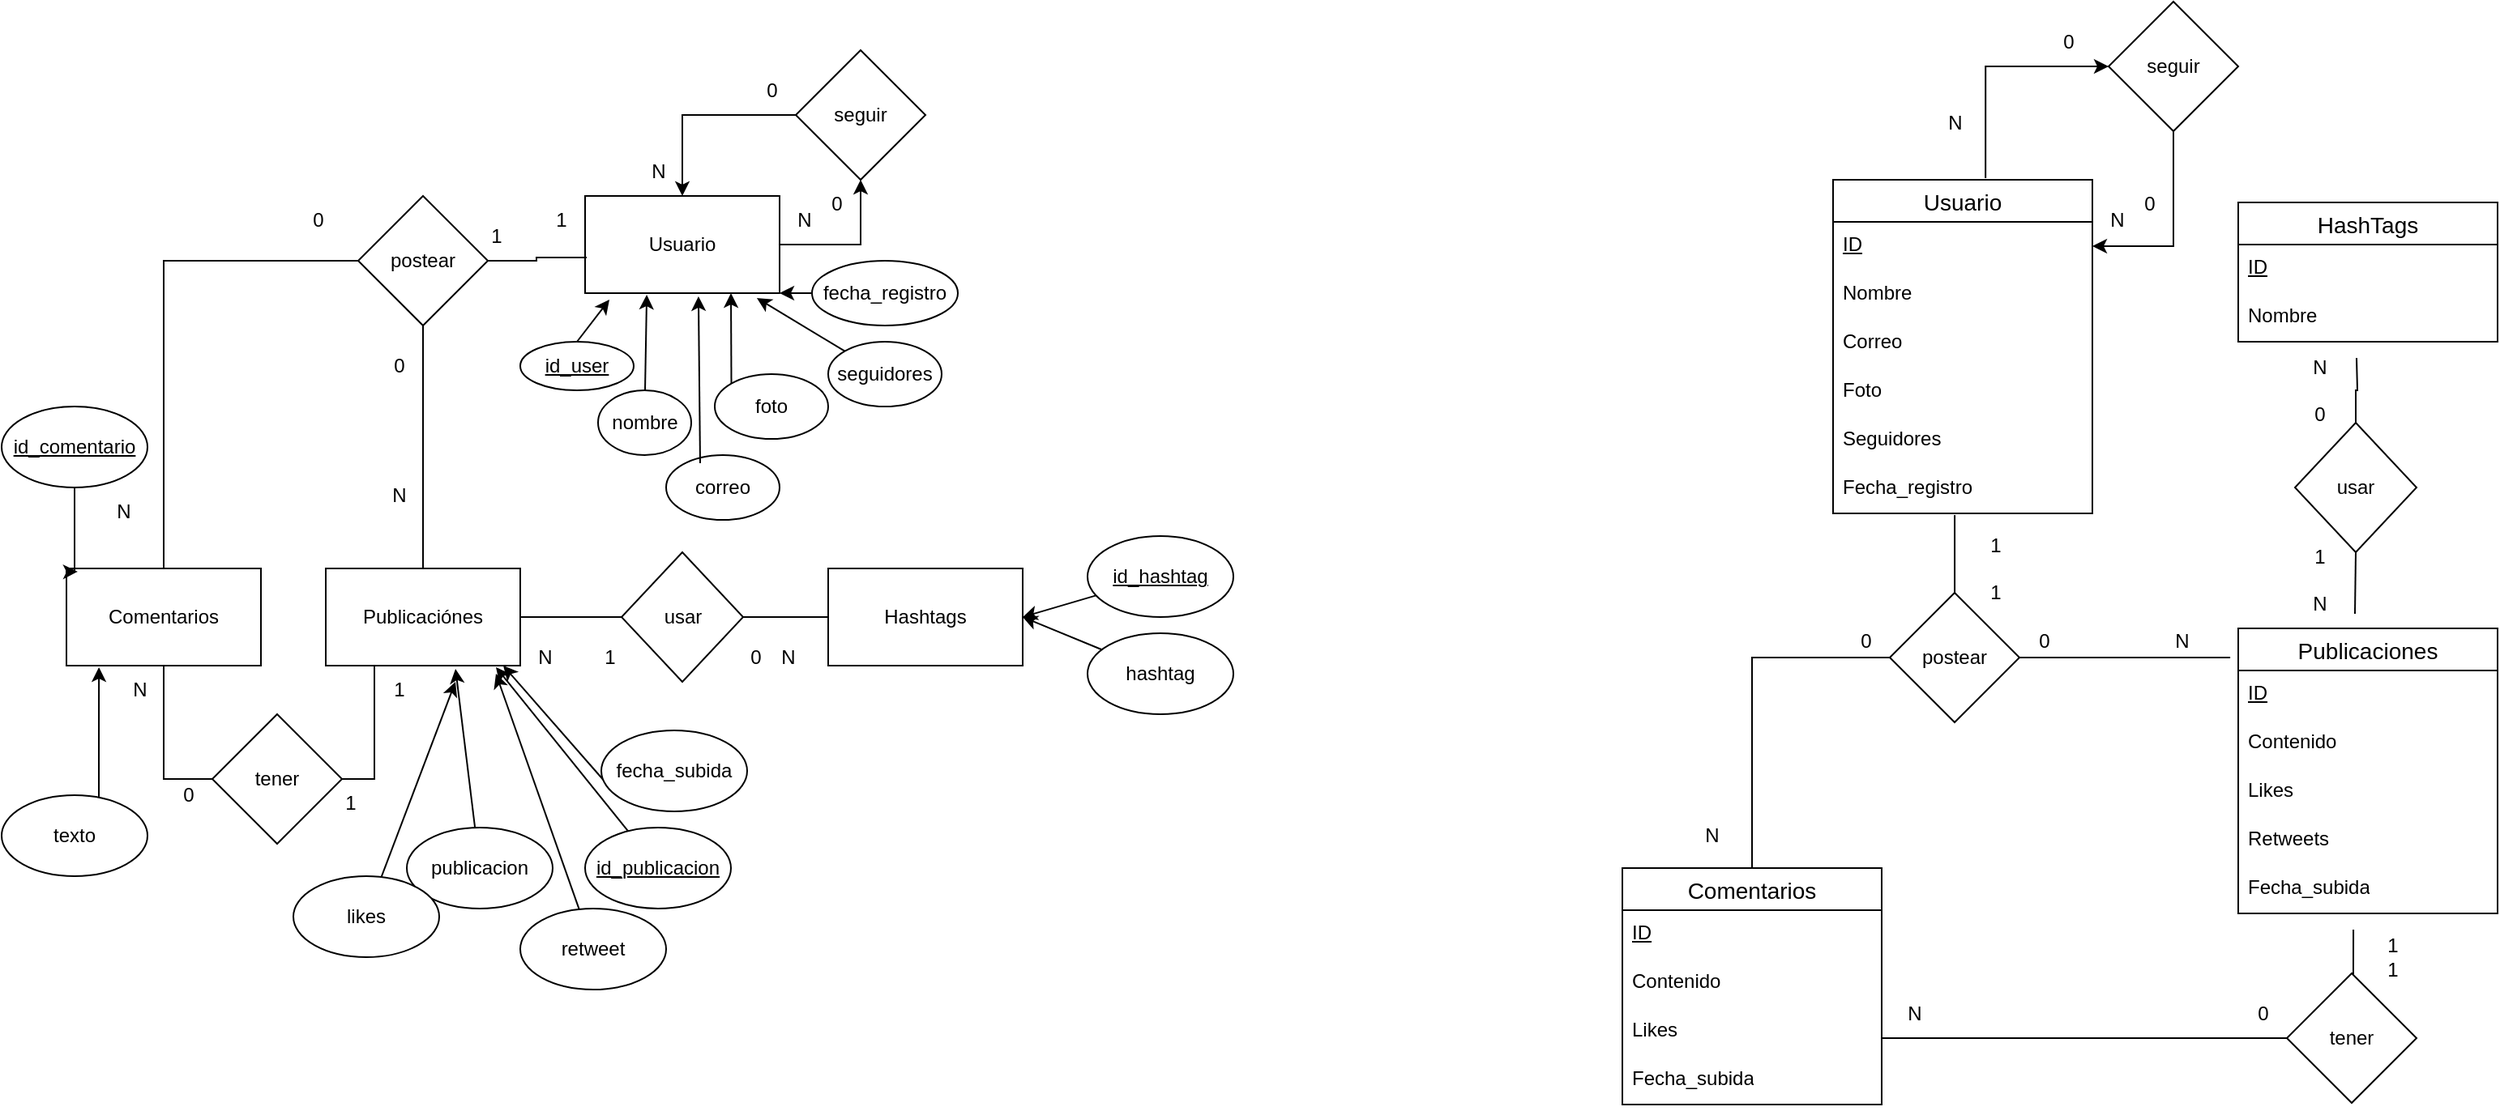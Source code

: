 <mxfile version="22.0.4" type="github">
  <diagram id="R2lEEEUBdFMjLlhIrx00" name="Page-1">
    <mxGraphModel dx="1247" dy="713" grid="1" gridSize="10" guides="1" tooltips="1" connect="1" arrows="1" fold="1" page="1" pageScale="1" pageWidth="1100" pageHeight="850" math="0" shadow="0" extFonts="Permanent Marker^https://fonts.googleapis.com/css?family=Permanent+Marker">
      <root>
        <mxCell id="0" />
        <mxCell id="1" parent="0" />
        <mxCell id="40Urg2ya4GdoKpef6m7U-6" style="edgeStyle=orthogonalEdgeStyle;rounded=0;orthogonalLoop=1;jettySize=auto;html=1;entryX=0.5;entryY=1;entryDx=0;entryDy=0;" parent="1" source="40Urg2ya4GdoKpef6m7U-1" target="40Urg2ya4GdoKpef6m7U-5" edge="1">
          <mxGeometry relative="1" as="geometry" />
        </mxCell>
        <mxCell id="40Urg2ya4GdoKpef6m7U-1" value="&lt;div&gt;Usuario&lt;/div&gt;" style="rounded=0;whiteSpace=wrap;html=1;" parent="1" vertex="1">
          <mxGeometry x="500" y="180" width="120" height="60" as="geometry" />
        </mxCell>
        <mxCell id="40Urg2ya4GdoKpef6m7U-2" value="Publicaciónes" style="rounded=0;whiteSpace=wrap;html=1;" parent="1" vertex="1">
          <mxGeometry x="340" y="410" width="120" height="60" as="geometry" />
        </mxCell>
        <mxCell id="40Urg2ya4GdoKpef6m7U-3" value="&lt;div&gt;Hashtags&lt;/div&gt;" style="rounded=0;whiteSpace=wrap;html=1;" parent="1" vertex="1">
          <mxGeometry x="650" y="410" width="120" height="60" as="geometry" />
        </mxCell>
        <mxCell id="40Urg2ya4GdoKpef6m7U-7" style="edgeStyle=orthogonalEdgeStyle;rounded=0;orthogonalLoop=1;jettySize=auto;html=1;entryX=0.5;entryY=0;entryDx=0;entryDy=0;" parent="1" source="40Urg2ya4GdoKpef6m7U-5" target="40Urg2ya4GdoKpef6m7U-1" edge="1">
          <mxGeometry relative="1" as="geometry" />
        </mxCell>
        <mxCell id="40Urg2ya4GdoKpef6m7U-5" value="seguir" style="rhombus;whiteSpace=wrap;html=1;" parent="1" vertex="1">
          <mxGeometry x="630" y="90" width="80" height="80" as="geometry" />
        </mxCell>
        <mxCell id="40Urg2ya4GdoKpef6m7U-10" style="edgeStyle=orthogonalEdgeStyle;rounded=0;orthogonalLoop=1;jettySize=auto;html=1;endArrow=none;endFill=0;" parent="1" source="40Urg2ya4GdoKpef6m7U-8" target="40Urg2ya4GdoKpef6m7U-2" edge="1">
          <mxGeometry relative="1" as="geometry" />
        </mxCell>
        <mxCell id="40Urg2ya4GdoKpef6m7U-44" style="edgeStyle=orthogonalEdgeStyle;rounded=0;orthogonalLoop=1;jettySize=auto;html=1;endArrow=none;endFill=0;" parent="1" source="40Urg2ya4GdoKpef6m7U-8" target="40Urg2ya4GdoKpef6m7U-39" edge="1">
          <mxGeometry relative="1" as="geometry" />
        </mxCell>
        <mxCell id="40Urg2ya4GdoKpef6m7U-8" value="postear" style="rhombus;whiteSpace=wrap;html=1;" parent="1" vertex="1">
          <mxGeometry x="360" y="180" width="80" height="80" as="geometry" />
        </mxCell>
        <mxCell id="40Urg2ya4GdoKpef6m7U-9" style="edgeStyle=orthogonalEdgeStyle;rounded=0;orthogonalLoop=1;jettySize=auto;html=1;entryX=0.008;entryY=0.633;entryDx=0;entryDy=0;entryPerimeter=0;endArrow=none;endFill=0;" parent="1" source="40Urg2ya4GdoKpef6m7U-8" target="40Urg2ya4GdoKpef6m7U-1" edge="1">
          <mxGeometry relative="1" as="geometry" />
        </mxCell>
        <mxCell id="40Urg2ya4GdoKpef6m7U-13" style="edgeStyle=orthogonalEdgeStyle;rounded=0;orthogonalLoop=1;jettySize=auto;html=1;entryX=1;entryY=0.5;entryDx=0;entryDy=0;endArrow=none;endFill=0;" parent="1" source="40Urg2ya4GdoKpef6m7U-12" target="40Urg2ya4GdoKpef6m7U-2" edge="1">
          <mxGeometry relative="1" as="geometry" />
        </mxCell>
        <mxCell id="40Urg2ya4GdoKpef6m7U-14" style="edgeStyle=orthogonalEdgeStyle;rounded=0;orthogonalLoop=1;jettySize=auto;html=1;entryX=0;entryY=0.5;entryDx=0;entryDy=0;endArrow=none;endFill=0;" parent="1" source="40Urg2ya4GdoKpef6m7U-12" target="40Urg2ya4GdoKpef6m7U-3" edge="1">
          <mxGeometry relative="1" as="geometry" />
        </mxCell>
        <mxCell id="40Urg2ya4GdoKpef6m7U-12" value="usar" style="rhombus;whiteSpace=wrap;html=1;" parent="1" vertex="1">
          <mxGeometry x="522.5" y="400" width="75" height="80" as="geometry" />
        </mxCell>
        <mxCell id="40Urg2ya4GdoKpef6m7U-15" value="&lt;div&gt;id_user&lt;/div&gt;" style="ellipse;whiteSpace=wrap;html=1;fontStyle=4" parent="1" vertex="1">
          <mxGeometry x="460" y="270" width="70" height="30" as="geometry" />
        </mxCell>
        <mxCell id="40Urg2ya4GdoKpef6m7U-16" value="correo" style="ellipse;whiteSpace=wrap;html=1;" parent="1" vertex="1">
          <mxGeometry x="550" y="340" width="70" height="40" as="geometry" />
        </mxCell>
        <mxCell id="40Urg2ya4GdoKpef6m7U-17" value="nombre" style="ellipse;whiteSpace=wrap;html=1;" parent="1" vertex="1">
          <mxGeometry x="508" y="300" width="57.5" height="40" as="geometry" />
        </mxCell>
        <mxCell id="40Urg2ya4GdoKpef6m7U-19" value="seguidores" style="ellipse;whiteSpace=wrap;html=1;" parent="1" vertex="1">
          <mxGeometry x="650" y="270" width="70" height="40" as="geometry" />
        </mxCell>
        <mxCell id="40Urg2ya4GdoKpef6m7U-21" value="foto" style="ellipse;whiteSpace=wrap;html=1;" parent="1" vertex="1">
          <mxGeometry x="580" y="290" width="70" height="40" as="geometry" />
        </mxCell>
        <mxCell id="40Urg2ya4GdoKpef6m7U-22" value="fecha_registro" style="ellipse;whiteSpace=wrap;html=1;" parent="1" vertex="1">
          <mxGeometry x="640" y="220" width="90" height="40" as="geometry" />
        </mxCell>
        <mxCell id="40Urg2ya4GdoKpef6m7U-24" style="edgeStyle=none;rounded=0;orthogonalLoop=1;jettySize=auto;html=1;entryX=0.125;entryY=1.067;entryDx=0;entryDy=0;exitX=0.5;exitY=0;exitDx=0;exitDy=0;entryPerimeter=0;" parent="1" source="40Urg2ya4GdoKpef6m7U-15" target="40Urg2ya4GdoKpef6m7U-1" edge="1">
          <mxGeometry relative="1" as="geometry">
            <mxPoint x="550" y="270" as="sourcePoint" />
            <mxPoint x="645" y="250" as="targetPoint" />
          </mxGeometry>
        </mxCell>
        <mxCell id="40Urg2ya4GdoKpef6m7U-25" style="edgeStyle=none;rounded=0;orthogonalLoop=1;jettySize=auto;html=1;entryX=0.317;entryY=1.017;entryDx=0;entryDy=0;entryPerimeter=0;" parent="1" source="40Urg2ya4GdoKpef6m7U-17" target="40Urg2ya4GdoKpef6m7U-1" edge="1">
          <mxGeometry relative="1" as="geometry">
            <mxPoint x="525" y="280" as="sourcePoint" />
            <mxPoint x="525" y="254" as="targetPoint" />
          </mxGeometry>
        </mxCell>
        <mxCell id="40Urg2ya4GdoKpef6m7U-26" style="edgeStyle=none;rounded=0;orthogonalLoop=1;jettySize=auto;html=1;entryX=0.583;entryY=1.033;entryDx=0;entryDy=0;exitX=0.3;exitY=0.125;exitDx=0;exitDy=0;entryPerimeter=0;exitPerimeter=0;" parent="1" source="40Urg2ya4GdoKpef6m7U-16" target="40Urg2ya4GdoKpef6m7U-1" edge="1">
          <mxGeometry relative="1" as="geometry">
            <mxPoint x="535" y="290" as="sourcePoint" />
            <mxPoint x="535" y="264" as="targetPoint" />
          </mxGeometry>
        </mxCell>
        <mxCell id="40Urg2ya4GdoKpef6m7U-27" style="edgeStyle=none;rounded=0;orthogonalLoop=1;jettySize=auto;html=1;entryX=0.75;entryY=1;entryDx=0;entryDy=0;exitX=0;exitY=0;exitDx=0;exitDy=0;" parent="1" source="40Urg2ya4GdoKpef6m7U-21" target="40Urg2ya4GdoKpef6m7U-1" edge="1">
          <mxGeometry relative="1" as="geometry">
            <mxPoint x="545" y="300" as="sourcePoint" />
            <mxPoint x="545" y="274" as="targetPoint" />
          </mxGeometry>
        </mxCell>
        <mxCell id="40Urg2ya4GdoKpef6m7U-28" style="edgeStyle=none;rounded=0;orthogonalLoop=1;jettySize=auto;html=1;entryX=0.883;entryY=1.05;entryDx=0;entryDy=0;exitX=0;exitY=0;exitDx=0;exitDy=0;entryPerimeter=0;" parent="1" source="40Urg2ya4GdoKpef6m7U-19" target="40Urg2ya4GdoKpef6m7U-1" edge="1">
          <mxGeometry relative="1" as="geometry">
            <mxPoint x="555" y="310" as="sourcePoint" />
            <mxPoint x="555" y="284" as="targetPoint" />
          </mxGeometry>
        </mxCell>
        <mxCell id="40Urg2ya4GdoKpef6m7U-29" style="edgeStyle=none;rounded=0;orthogonalLoop=1;jettySize=auto;html=1;entryX=1;entryY=1;entryDx=0;entryDy=0;exitX=0;exitY=0.5;exitDx=0;exitDy=0;" parent="1" source="40Urg2ya4GdoKpef6m7U-22" target="40Urg2ya4GdoKpef6m7U-1" edge="1">
          <mxGeometry relative="1" as="geometry">
            <mxPoint x="565" y="320" as="sourcePoint" />
            <mxPoint x="565" y="294" as="targetPoint" />
          </mxGeometry>
        </mxCell>
        <mxCell id="40Urg2ya4GdoKpef6m7U-30" value="N" style="text;html=1;align=center;verticalAlign=middle;resizable=0;points=[];autosize=1;strokeColor=none;fillColor=none;" parent="1" vertex="1">
          <mxGeometry x="460" y="450" width="30" height="30" as="geometry" />
        </mxCell>
        <mxCell id="40Urg2ya4GdoKpef6m7U-31" value="1" style="text;html=1;align=center;verticalAlign=middle;resizable=0;points=[];autosize=1;strokeColor=none;fillColor=none;" parent="1" vertex="1">
          <mxGeometry x="500" y="450" width="30" height="30" as="geometry" />
        </mxCell>
        <mxCell id="40Urg2ya4GdoKpef6m7U-32" value="0" style="text;html=1;align=center;verticalAlign=middle;resizable=0;points=[];autosize=1;strokeColor=none;fillColor=none;" parent="1" vertex="1">
          <mxGeometry x="590" y="450" width="30" height="30" as="geometry" />
        </mxCell>
        <mxCell id="40Urg2ya4GdoKpef6m7U-33" value="N" style="text;html=1;align=center;verticalAlign=middle;resizable=0;points=[];autosize=1;strokeColor=none;fillColor=none;" parent="1" vertex="1">
          <mxGeometry x="610" y="450" width="30" height="30" as="geometry" />
        </mxCell>
        <mxCell id="40Urg2ya4GdoKpef6m7U-34" value="1" style="text;html=1;align=center;verticalAlign=middle;resizable=0;points=[];autosize=1;strokeColor=none;fillColor=none;" parent="1" vertex="1">
          <mxGeometry x="470" y="180" width="30" height="30" as="geometry" />
        </mxCell>
        <mxCell id="40Urg2ya4GdoKpef6m7U-35" value="N" style="text;html=1;align=center;verticalAlign=middle;resizable=0;points=[];autosize=1;strokeColor=none;fillColor=none;" parent="1" vertex="1">
          <mxGeometry x="370" y="350" width="30" height="30" as="geometry" />
        </mxCell>
        <mxCell id="40Urg2ya4GdoKpef6m7U-36" value="0" style="text;html=1;align=center;verticalAlign=middle;resizable=0;points=[];autosize=1;strokeColor=none;fillColor=none;" parent="1" vertex="1">
          <mxGeometry x="370" y="270" width="30" height="30" as="geometry" />
        </mxCell>
        <mxCell id="40Urg2ya4GdoKpef6m7U-38" value="1" style="text;html=1;align=center;verticalAlign=middle;resizable=0;points=[];autosize=1;strokeColor=none;fillColor=none;" parent="1" vertex="1">
          <mxGeometry x="430" y="190" width="30" height="30" as="geometry" />
        </mxCell>
        <mxCell id="40Urg2ya4GdoKpef6m7U-42" style="edgeStyle=orthogonalEdgeStyle;rounded=0;orthogonalLoop=1;jettySize=auto;html=1;entryX=0;entryY=0.5;entryDx=0;entryDy=0;endArrow=none;endFill=0;" parent="1" source="40Urg2ya4GdoKpef6m7U-39" target="40Urg2ya4GdoKpef6m7U-40" edge="1">
          <mxGeometry relative="1" as="geometry" />
        </mxCell>
        <mxCell id="40Urg2ya4GdoKpef6m7U-39" value="&lt;div&gt;Comentarios&lt;/div&gt;" style="rounded=0;whiteSpace=wrap;html=1;" parent="1" vertex="1">
          <mxGeometry x="180" y="410" width="120" height="60" as="geometry" />
        </mxCell>
        <mxCell id="40Urg2ya4GdoKpef6m7U-40" value="tener" style="rhombus;whiteSpace=wrap;html=1;" parent="1" vertex="1">
          <mxGeometry x="270" y="500" width="80" height="80" as="geometry" />
        </mxCell>
        <mxCell id="40Urg2ya4GdoKpef6m7U-41" style="edgeStyle=orthogonalEdgeStyle;rounded=0;orthogonalLoop=1;jettySize=auto;html=1;entryX=0.25;entryY=1;entryDx=0;entryDy=0;endArrow=none;endFill=0;" parent="1" source="40Urg2ya4GdoKpef6m7U-40" target="40Urg2ya4GdoKpef6m7U-2" edge="1">
          <mxGeometry relative="1" as="geometry">
            <Array as="points">
              <mxPoint x="370" y="540" />
            </Array>
          </mxGeometry>
        </mxCell>
        <mxCell id="40Urg2ya4GdoKpef6m7U-45" value="&lt;div&gt;N&lt;/div&gt;" style="text;html=1;align=center;verticalAlign=middle;resizable=0;points=[];autosize=1;strokeColor=none;fillColor=none;" parent="1" vertex="1">
          <mxGeometry x="530" y="150" width="30" height="30" as="geometry" />
        </mxCell>
        <mxCell id="40Urg2ya4GdoKpef6m7U-46" value="N" style="text;html=1;align=center;verticalAlign=middle;resizable=0;points=[];autosize=1;strokeColor=none;fillColor=none;" parent="1" vertex="1">
          <mxGeometry x="620" y="180" width="30" height="30" as="geometry" />
        </mxCell>
        <mxCell id="40Urg2ya4GdoKpef6m7U-47" value="0" style="text;html=1;align=center;verticalAlign=middle;resizable=0;points=[];autosize=1;strokeColor=none;fillColor=none;" parent="1" vertex="1">
          <mxGeometry x="640" y="170" width="30" height="30" as="geometry" />
        </mxCell>
        <mxCell id="40Urg2ya4GdoKpef6m7U-48" value="0" style="text;html=1;align=center;verticalAlign=middle;resizable=0;points=[];autosize=1;strokeColor=none;fillColor=none;" parent="1" vertex="1">
          <mxGeometry x="600" y="100" width="30" height="30" as="geometry" />
        </mxCell>
        <mxCell id="40Urg2ya4GdoKpef6m7U-49" value="1" style="text;html=1;align=center;verticalAlign=middle;resizable=0;points=[];autosize=1;strokeColor=none;fillColor=none;" parent="1" vertex="1">
          <mxGeometry x="340" y="540" width="30" height="30" as="geometry" />
        </mxCell>
        <mxCell id="40Urg2ya4GdoKpef6m7U-50" value="N" style="text;html=1;align=center;verticalAlign=middle;resizable=0;points=[];autosize=1;strokeColor=none;fillColor=none;" parent="1" vertex="1">
          <mxGeometry x="210" y="470" width="30" height="30" as="geometry" />
        </mxCell>
        <mxCell id="40Urg2ya4GdoKpef6m7U-51" value="1" style="text;html=1;align=center;verticalAlign=middle;resizable=0;points=[];autosize=1;strokeColor=none;fillColor=none;" parent="1" vertex="1">
          <mxGeometry x="370" y="470" width="30" height="30" as="geometry" />
        </mxCell>
        <mxCell id="BHvJ1QJxabfoEZC44pT--4" style="edgeStyle=orthogonalEdgeStyle;rounded=0;orthogonalLoop=1;jettySize=auto;html=1;entryX=0.058;entryY=0.033;entryDx=0;entryDy=0;entryPerimeter=0;" parent="1" source="BHvJ1QJxabfoEZC44pT--1" target="40Urg2ya4GdoKpef6m7U-39" edge="1">
          <mxGeometry relative="1" as="geometry">
            <Array as="points">
              <mxPoint x="185" y="412" />
            </Array>
          </mxGeometry>
        </mxCell>
        <mxCell id="40Urg2ya4GdoKpef6m7U-52" value="0" style="text;html=1;align=center;verticalAlign=middle;resizable=0;points=[];autosize=1;strokeColor=none;fillColor=none;" parent="1" vertex="1">
          <mxGeometry x="240" y="535" width="30" height="30" as="geometry" />
        </mxCell>
        <mxCell id="BHvJ1QJxabfoEZC44pT--1" value="&lt;u&gt;id_comentario&lt;/u&gt;" style="ellipse;whiteSpace=wrap;html=1;" parent="1" vertex="1">
          <mxGeometry x="140" y="310" width="90" height="50" as="geometry" />
        </mxCell>
        <mxCell id="40Urg2ya4GdoKpef6m7U-53" value="N" style="text;html=1;align=center;verticalAlign=middle;resizable=0;points=[];autosize=1;strokeColor=none;fillColor=none;" parent="1" vertex="1">
          <mxGeometry x="200" y="360" width="30" height="30" as="geometry" />
        </mxCell>
        <mxCell id="BHvJ1QJxabfoEZC44pT--3" style="edgeStyle=orthogonalEdgeStyle;rounded=0;orthogonalLoop=1;jettySize=auto;html=1;entryX=0.167;entryY=1.017;entryDx=0;entryDy=0;entryPerimeter=0;" parent="1" source="BHvJ1QJxabfoEZC44pT--2" target="40Urg2ya4GdoKpef6m7U-39" edge="1">
          <mxGeometry relative="1" as="geometry">
            <Array as="points">
              <mxPoint x="200" y="530" />
              <mxPoint x="200" y="530" />
            </Array>
          </mxGeometry>
        </mxCell>
        <mxCell id="40Urg2ya4GdoKpef6m7U-54" value="0" style="text;html=1;align=center;verticalAlign=middle;resizable=0;points=[];autosize=1;strokeColor=none;fillColor=none;" parent="1" vertex="1">
          <mxGeometry x="320" y="180" width="30" height="30" as="geometry" />
        </mxCell>
        <mxCell id="BHvJ1QJxabfoEZC44pT--2" value="texto" style="ellipse;whiteSpace=wrap;html=1;fontStyle=0" parent="1" vertex="1">
          <mxGeometry x="140" y="550" width="90" height="50" as="geometry" />
        </mxCell>
        <mxCell id="BHvJ1QJxabfoEZC44pT--5" value="&lt;u&gt;id_publicacion&lt;br&gt;&lt;/u&gt;" style="ellipse;whiteSpace=wrap;html=1;" parent="1" vertex="1">
          <mxGeometry x="500" y="570" width="90" height="50" as="geometry" />
        </mxCell>
        <mxCell id="BHvJ1QJxabfoEZC44pT--6" value="&lt;span&gt;publicacion&lt;br&gt;&lt;/span&gt;" style="ellipse;whiteSpace=wrap;html=1;fontStyle=0" parent="1" vertex="1">
          <mxGeometry x="390" y="570" width="90" height="50" as="geometry" />
        </mxCell>
        <mxCell id="BHvJ1QJxabfoEZC44pT--7" style="rounded=0;orthogonalLoop=1;jettySize=auto;html=1;entryX=0.667;entryY=1.033;entryDx=0;entryDy=0;entryPerimeter=0;" parent="1" source="BHvJ1QJxabfoEZC44pT--6" target="40Urg2ya4GdoKpef6m7U-2" edge="1">
          <mxGeometry relative="1" as="geometry" />
        </mxCell>
        <mxCell id="BHvJ1QJxabfoEZC44pT--9" style="rounded=0;orthogonalLoop=1;jettySize=auto;html=1;entryX=0.875;entryY=1.017;entryDx=0;entryDy=0;entryPerimeter=0;" parent="1" source="BHvJ1QJxabfoEZC44pT--5" target="40Urg2ya4GdoKpef6m7U-2" edge="1">
          <mxGeometry relative="1" as="geometry" />
        </mxCell>
        <mxCell id="BHvJ1QJxabfoEZC44pT--12" style="rounded=0;orthogonalLoop=1;jettySize=auto;html=1;entryX=1;entryY=0.5;entryDx=0;entryDy=0;" parent="1" source="BHvJ1QJxabfoEZC44pT--10" target="40Urg2ya4GdoKpef6m7U-3" edge="1">
          <mxGeometry relative="1" as="geometry" />
        </mxCell>
        <mxCell id="BHvJ1QJxabfoEZC44pT--10" value="&lt;div&gt;&lt;u&gt;id_hashtag&lt;/u&gt;&lt;/div&gt;" style="ellipse;whiteSpace=wrap;html=1;" parent="1" vertex="1">
          <mxGeometry x="810" y="390" width="90" height="50" as="geometry" />
        </mxCell>
        <mxCell id="BHvJ1QJxabfoEZC44pT--13" style="rounded=0;orthogonalLoop=1;jettySize=auto;html=1;entryX=1;entryY=0.5;entryDx=0;entryDy=0;" parent="1" source="BHvJ1QJxabfoEZC44pT--11" target="40Urg2ya4GdoKpef6m7U-3" edge="1">
          <mxGeometry relative="1" as="geometry" />
        </mxCell>
        <mxCell id="BHvJ1QJxabfoEZC44pT--11" value="&lt;span&gt;hashtag&lt;br&gt;&lt;/span&gt;" style="ellipse;whiteSpace=wrap;html=1;fontStyle=0" parent="1" vertex="1">
          <mxGeometry x="810" y="450" width="90" height="50" as="geometry" />
        </mxCell>
        <mxCell id="BHvJ1QJxabfoEZC44pT--17" style="rounded=0;orthogonalLoop=1;jettySize=auto;html=1;" parent="1" source="BHvJ1QJxabfoEZC44pT--14" edge="1">
          <mxGeometry relative="1" as="geometry">
            <mxPoint x="420" y="480" as="targetPoint" />
          </mxGeometry>
        </mxCell>
        <mxCell id="BHvJ1QJxabfoEZC44pT--14" value="&lt;span&gt;likes&lt;br&gt;&lt;/span&gt;" style="ellipse;whiteSpace=wrap;html=1;fontStyle=0" parent="1" vertex="1">
          <mxGeometry x="320" y="600" width="90" height="50" as="geometry" />
        </mxCell>
        <mxCell id="BHvJ1QJxabfoEZC44pT--15" value="&lt;span&gt;retweet&lt;br&gt;&lt;/span&gt;" style="ellipse;whiteSpace=wrap;html=1;fontStyle=0" parent="1" vertex="1">
          <mxGeometry x="460" y="620" width="90" height="50" as="geometry" />
        </mxCell>
        <mxCell id="BHvJ1QJxabfoEZC44pT--21" style="rounded=0;orthogonalLoop=1;jettySize=auto;html=1;exitX=0.028;exitY=0.64;exitDx=0;exitDy=0;exitPerimeter=0;" parent="1" source="BHvJ1QJxabfoEZC44pT--16" edge="1">
          <mxGeometry relative="1" as="geometry">
            <mxPoint x="449.5" y="470" as="targetPoint" />
            <mxPoint x="610" y="630" as="sourcePoint" />
          </mxGeometry>
        </mxCell>
        <mxCell id="BHvJ1QJxabfoEZC44pT--16" value="&lt;span&gt;fecha_subida&lt;br&gt;&lt;/span&gt;" style="ellipse;whiteSpace=wrap;html=1;fontStyle=0" parent="1" vertex="1">
          <mxGeometry x="510" y="510" width="90" height="50" as="geometry" />
        </mxCell>
        <mxCell id="BHvJ1QJxabfoEZC44pT--18" style="rounded=0;orthogonalLoop=1;jettySize=auto;html=1;entryX=0.875;entryY=1.083;entryDx=0;entryDy=0;entryPerimeter=0;" parent="1" source="BHvJ1QJxabfoEZC44pT--15" target="40Urg2ya4GdoKpef6m7U-2" edge="1">
          <mxGeometry relative="1" as="geometry" />
        </mxCell>
        <mxCell id="7MPsWx1u33kMzPgru886-34" style="edgeStyle=orthogonalEdgeStyle;rounded=0;orthogonalLoop=1;jettySize=auto;html=1;entryX=0;entryY=0.5;entryDx=0;entryDy=0;exitX=0.588;exitY=-0.005;exitDx=0;exitDy=0;exitPerimeter=0;" parent="1" source="7MPsWx1u33kMzPgru886-2" target="7MPsWx1u33kMzPgru886-32" edge="1">
          <mxGeometry relative="1" as="geometry" />
        </mxCell>
        <mxCell id="7MPsWx1u33kMzPgru886-2" value="Usuario" style="swimlane;fontStyle=0;childLayout=stackLayout;horizontal=1;startSize=26;horizontalStack=0;resizeParent=1;resizeParentMax=0;resizeLast=0;collapsible=1;marginBottom=0;align=center;fontSize=14;" parent="1" vertex="1">
          <mxGeometry x="1270" y="170" width="160" height="206" as="geometry" />
        </mxCell>
        <mxCell id="7MPsWx1u33kMzPgru886-3" value="ID" style="text;strokeColor=none;fillColor=none;spacingLeft=4;spacingRight=4;overflow=hidden;rotatable=0;points=[[0,0.5],[1,0.5]];portConstraint=eastwest;fontSize=12;whiteSpace=wrap;html=1;fontStyle=4" parent="7MPsWx1u33kMzPgru886-2" vertex="1">
          <mxGeometry y="26" width="160" height="30" as="geometry" />
        </mxCell>
        <mxCell id="7MPsWx1u33kMzPgru886-4" value="Nombre" style="text;strokeColor=none;fillColor=none;spacingLeft=4;spacingRight=4;overflow=hidden;rotatable=0;points=[[0,0.5],[1,0.5]];portConstraint=eastwest;fontSize=12;whiteSpace=wrap;html=1;" parent="7MPsWx1u33kMzPgru886-2" vertex="1">
          <mxGeometry y="56" width="160" height="30" as="geometry" />
        </mxCell>
        <mxCell id="7MPsWx1u33kMzPgru886-5" value="Correo" style="text;strokeColor=none;fillColor=none;spacingLeft=4;spacingRight=4;overflow=hidden;rotatable=0;points=[[0,0.5],[1,0.5]];portConstraint=eastwest;fontSize=12;whiteSpace=wrap;html=1;" parent="7MPsWx1u33kMzPgru886-2" vertex="1">
          <mxGeometry y="86" width="160" height="30" as="geometry" />
        </mxCell>
        <mxCell id="7MPsWx1u33kMzPgru886-6" value="Foto" style="text;strokeColor=none;fillColor=none;spacingLeft=4;spacingRight=4;overflow=hidden;rotatable=0;points=[[0,0.5],[1,0.5]];portConstraint=eastwest;fontSize=12;whiteSpace=wrap;html=1;" parent="7MPsWx1u33kMzPgru886-2" vertex="1">
          <mxGeometry y="116" width="160" height="30" as="geometry" />
        </mxCell>
        <mxCell id="7MPsWx1u33kMzPgru886-8" value="Seguidores" style="text;strokeColor=none;fillColor=none;spacingLeft=4;spacingRight=4;overflow=hidden;rotatable=0;points=[[0,0.5],[1,0.5]];portConstraint=eastwest;fontSize=12;whiteSpace=wrap;html=1;" parent="7MPsWx1u33kMzPgru886-2" vertex="1">
          <mxGeometry y="146" width="160" height="30" as="geometry" />
        </mxCell>
        <mxCell id="7MPsWx1u33kMzPgru886-7" value="Fecha_registro" style="text;strokeColor=none;fillColor=none;spacingLeft=4;spacingRight=4;overflow=hidden;rotatable=0;points=[[0,0.5],[1,0.5]];portConstraint=eastwest;fontSize=12;whiteSpace=wrap;html=1;" parent="7MPsWx1u33kMzPgru886-2" vertex="1">
          <mxGeometry y="176" width="160" height="30" as="geometry" />
        </mxCell>
        <mxCell id="7MPsWx1u33kMzPgru886-9" value="HashTags" style="swimlane;fontStyle=0;childLayout=stackLayout;horizontal=1;startSize=26;horizontalStack=0;resizeParent=1;resizeParentMax=0;resizeLast=0;collapsible=1;marginBottom=0;align=center;fontSize=14;" parent="1" vertex="1">
          <mxGeometry x="1520" y="184" width="160" height="86" as="geometry" />
        </mxCell>
        <mxCell id="7MPsWx1u33kMzPgru886-10" value="ID" style="text;strokeColor=none;fillColor=none;spacingLeft=4;spacingRight=4;overflow=hidden;rotatable=0;points=[[0,0.5],[1,0.5]];portConstraint=eastwest;fontSize=12;whiteSpace=wrap;html=1;fontStyle=4" parent="7MPsWx1u33kMzPgru886-9" vertex="1">
          <mxGeometry y="26" width="160" height="30" as="geometry" />
        </mxCell>
        <mxCell id="7MPsWx1u33kMzPgru886-11" value="Nombre" style="text;strokeColor=none;fillColor=none;spacingLeft=4;spacingRight=4;overflow=hidden;rotatable=0;points=[[0,0.5],[1,0.5]];portConstraint=eastwest;fontSize=12;whiteSpace=wrap;html=1;" parent="7MPsWx1u33kMzPgru886-9" vertex="1">
          <mxGeometry y="56" width="160" height="30" as="geometry" />
        </mxCell>
        <mxCell id="7MPsWx1u33kMzPgru886-19" value="Publicaciones" style="swimlane;fontStyle=0;childLayout=stackLayout;horizontal=1;startSize=26;horizontalStack=0;resizeParent=1;resizeParentMax=0;resizeLast=0;collapsible=1;marginBottom=0;align=center;fontSize=14;" parent="1" vertex="1">
          <mxGeometry x="1520" y="447" width="160" height="176" as="geometry" />
        </mxCell>
        <mxCell id="7MPsWx1u33kMzPgru886-20" value="ID" style="text;strokeColor=none;fillColor=none;spacingLeft=4;spacingRight=4;overflow=hidden;rotatable=0;points=[[0,0.5],[1,0.5]];portConstraint=eastwest;fontSize=12;whiteSpace=wrap;html=1;fontStyle=4" parent="7MPsWx1u33kMzPgru886-19" vertex="1">
          <mxGeometry y="26" width="160" height="30" as="geometry" />
        </mxCell>
        <mxCell id="7MPsWx1u33kMzPgru886-21" value="Contenido" style="text;strokeColor=none;fillColor=none;spacingLeft=4;spacingRight=4;overflow=hidden;rotatable=0;points=[[0,0.5],[1,0.5]];portConstraint=eastwest;fontSize=12;whiteSpace=wrap;html=1;" parent="7MPsWx1u33kMzPgru886-19" vertex="1">
          <mxGeometry y="56" width="160" height="30" as="geometry" />
        </mxCell>
        <mxCell id="7MPsWx1u33kMzPgru886-22" value="Likes" style="text;strokeColor=none;fillColor=none;spacingLeft=4;spacingRight=4;overflow=hidden;rotatable=0;points=[[0,0.5],[1,0.5]];portConstraint=eastwest;fontSize=12;whiteSpace=wrap;html=1;" parent="7MPsWx1u33kMzPgru886-19" vertex="1">
          <mxGeometry y="86" width="160" height="30" as="geometry" />
        </mxCell>
        <mxCell id="7MPsWx1u33kMzPgru886-23" value="Retweets" style="text;strokeColor=none;fillColor=none;spacingLeft=4;spacingRight=4;overflow=hidden;rotatable=0;points=[[0,0.5],[1,0.5]];portConstraint=eastwest;fontSize=12;whiteSpace=wrap;html=1;" parent="7MPsWx1u33kMzPgru886-19" vertex="1">
          <mxGeometry y="116" width="160" height="30" as="geometry" />
        </mxCell>
        <mxCell id="7MPsWx1u33kMzPgru886-24" value="Fecha_subida" style="text;strokeColor=none;fillColor=none;spacingLeft=4;spacingRight=4;overflow=hidden;rotatable=0;points=[[0,0.5],[1,0.5]];portConstraint=eastwest;fontSize=12;whiteSpace=wrap;html=1;" parent="7MPsWx1u33kMzPgru886-19" vertex="1">
          <mxGeometry y="146" width="160" height="30" as="geometry" />
        </mxCell>
        <mxCell id="7MPsWx1u33kMzPgru886-26" value="Comentarios" style="swimlane;fontStyle=0;childLayout=stackLayout;horizontal=1;startSize=26;horizontalStack=0;resizeParent=1;resizeParentMax=0;resizeLast=0;collapsible=1;marginBottom=0;align=center;fontSize=14;" parent="1" vertex="1">
          <mxGeometry x="1140" y="595" width="160" height="146" as="geometry" />
        </mxCell>
        <mxCell id="7MPsWx1u33kMzPgru886-27" value="ID" style="text;strokeColor=none;fillColor=none;spacingLeft=4;spacingRight=4;overflow=hidden;rotatable=0;points=[[0,0.5],[1,0.5]];portConstraint=eastwest;fontSize=12;whiteSpace=wrap;html=1;fontStyle=4" parent="7MPsWx1u33kMzPgru886-26" vertex="1">
          <mxGeometry y="26" width="160" height="30" as="geometry" />
        </mxCell>
        <mxCell id="7MPsWx1u33kMzPgru886-28" value="Contenido" style="text;strokeColor=none;fillColor=none;spacingLeft=4;spacingRight=4;overflow=hidden;rotatable=0;points=[[0,0.5],[1,0.5]];portConstraint=eastwest;fontSize=12;whiteSpace=wrap;html=1;" parent="7MPsWx1u33kMzPgru886-26" vertex="1">
          <mxGeometry y="56" width="160" height="30" as="geometry" />
        </mxCell>
        <mxCell id="7MPsWx1u33kMzPgru886-29" value="Likes" style="text;strokeColor=none;fillColor=none;spacingLeft=4;spacingRight=4;overflow=hidden;rotatable=0;points=[[0,0.5],[1,0.5]];portConstraint=eastwest;fontSize=12;whiteSpace=wrap;html=1;" parent="7MPsWx1u33kMzPgru886-26" vertex="1">
          <mxGeometry y="86" width="160" height="30" as="geometry" />
        </mxCell>
        <mxCell id="7MPsWx1u33kMzPgru886-31" value="Fecha_subida" style="text;strokeColor=none;fillColor=none;spacingLeft=4;spacingRight=4;overflow=hidden;rotatable=0;points=[[0,0.5],[1,0.5]];portConstraint=eastwest;fontSize=12;whiteSpace=wrap;html=1;" parent="7MPsWx1u33kMzPgru886-26" vertex="1">
          <mxGeometry y="116" width="160" height="30" as="geometry" />
        </mxCell>
        <mxCell id="7MPsWx1u33kMzPgru886-33" style="edgeStyle=orthogonalEdgeStyle;rounded=0;orthogonalLoop=1;jettySize=auto;html=1;entryX=1;entryY=0.5;entryDx=0;entryDy=0;" parent="1" source="7MPsWx1u33kMzPgru886-32" target="7MPsWx1u33kMzPgru886-3" edge="1">
          <mxGeometry relative="1" as="geometry" />
        </mxCell>
        <mxCell id="7MPsWx1u33kMzPgru886-32" value="seguir" style="rhombus;whiteSpace=wrap;html=1;" parent="1" vertex="1">
          <mxGeometry x="1440" y="60" width="80" height="80" as="geometry" />
        </mxCell>
        <mxCell id="7MPsWx1u33kMzPgru886-35" value="&lt;div&gt;N&lt;/div&gt;" style="text;html=1;align=center;verticalAlign=middle;resizable=0;points=[];autosize=1;strokeColor=none;fillColor=none;" parent="1" vertex="1">
          <mxGeometry x="1330" y="120" width="30" height="30" as="geometry" />
        </mxCell>
        <mxCell id="7MPsWx1u33kMzPgru886-36" value="0" style="text;html=1;align=center;verticalAlign=middle;resizable=0;points=[];autosize=1;strokeColor=none;fillColor=none;" parent="1" vertex="1">
          <mxGeometry x="1400" y="70" width="30" height="30" as="geometry" />
        </mxCell>
        <mxCell id="7MPsWx1u33kMzPgru886-37" value="N" style="text;html=1;align=center;verticalAlign=middle;resizable=0;points=[];autosize=1;strokeColor=none;fillColor=none;" parent="1" vertex="1">
          <mxGeometry x="1430" y="180" width="30" height="30" as="geometry" />
        </mxCell>
        <mxCell id="7MPsWx1u33kMzPgru886-38" value="0" style="text;html=1;align=center;verticalAlign=middle;resizable=0;points=[];autosize=1;strokeColor=none;fillColor=none;" parent="1" vertex="1">
          <mxGeometry x="1450" y="170" width="30" height="30" as="geometry" />
        </mxCell>
        <mxCell id="7MPsWx1u33kMzPgru886-42" style="edgeStyle=orthogonalEdgeStyle;rounded=0;orthogonalLoop=1;jettySize=auto;html=1;entryX=0.5;entryY=0;entryDx=0;entryDy=0;endArrow=none;endFill=0;startArrow=none;startFill=0;" parent="1" source="7MPsWx1u33kMzPgru886-39" target="7MPsWx1u33kMzPgru886-26" edge="1">
          <mxGeometry relative="1" as="geometry" />
        </mxCell>
        <mxCell id="7MPsWx1u33kMzPgru886-39" value="postear" style="rhombus;whiteSpace=wrap;html=1;" parent="1" vertex="1">
          <mxGeometry x="1305" y="425" width="80" height="80" as="geometry" />
        </mxCell>
        <mxCell id="7MPsWx1u33kMzPgru886-40" style="edgeStyle=orthogonalEdgeStyle;rounded=0;orthogonalLoop=1;jettySize=auto;html=1;entryX=0.469;entryY=1.033;entryDx=0;entryDy=0;entryPerimeter=0;endArrow=none;endFill=0;startArrow=none;startFill=0;" parent="1" source="7MPsWx1u33kMzPgru886-39" target="7MPsWx1u33kMzPgru886-7" edge="1">
          <mxGeometry relative="1" as="geometry" />
        </mxCell>
        <mxCell id="7MPsWx1u33kMzPgru886-41" value="1&lt;br&gt;&lt;br&gt;1" style="text;html=1;align=center;verticalAlign=middle;resizable=0;points=[];autosize=1;strokeColor=none;fillColor=none;" parent="1" vertex="1">
          <mxGeometry x="1355" y="380" width="30" height="60" as="geometry" />
        </mxCell>
        <mxCell id="7MPsWx1u33kMzPgru886-45" value="N" style="text;html=1;align=center;verticalAlign=middle;resizable=0;points=[];autosize=1;strokeColor=none;fillColor=none;" parent="1" vertex="1">
          <mxGeometry x="1180" y="560" width="30" height="30" as="geometry" />
        </mxCell>
        <mxCell id="7MPsWx1u33kMzPgru886-46" value="N" style="text;html=1;align=center;verticalAlign=middle;resizable=0;points=[];autosize=1;strokeColor=none;fillColor=none;" parent="1" vertex="1">
          <mxGeometry x="1470" y="440" width="30" height="30" as="geometry" />
        </mxCell>
        <mxCell id="7MPsWx1u33kMzPgru886-47" value="0" style="text;html=1;align=center;verticalAlign=middle;resizable=0;points=[];autosize=1;strokeColor=none;fillColor=none;" parent="1" vertex="1">
          <mxGeometry x="1275" y="440" width="30" height="30" as="geometry" />
        </mxCell>
        <mxCell id="7MPsWx1u33kMzPgru886-48" value="0" style="text;html=1;align=center;verticalAlign=middle;resizable=0;points=[];autosize=1;strokeColor=none;fillColor=none;" parent="1" vertex="1">
          <mxGeometry x="1385" y="440" width="30" height="30" as="geometry" />
        </mxCell>
        <mxCell id="7MPsWx1u33kMzPgru886-49" value="tener" style="rhombus;whiteSpace=wrap;html=1;" parent="1" vertex="1">
          <mxGeometry x="1550" y="660" width="80" height="80" as="geometry" />
        </mxCell>
        <mxCell id="7MPsWx1u33kMzPgru886-51" style="edgeStyle=orthogonalEdgeStyle;rounded=0;orthogonalLoop=1;jettySize=auto;html=1;exitX=1;exitY=0.5;exitDx=0;exitDy=0;entryX=-0.031;entryY=0.102;entryDx=0;entryDy=0;entryPerimeter=0;endArrow=none;endFill=0;startArrow=none;startFill=0;" parent="1" source="7MPsWx1u33kMzPgru886-39" target="7MPsWx1u33kMzPgru886-19" edge="1">
          <mxGeometry relative="1" as="geometry" />
        </mxCell>
        <mxCell id="7MPsWx1u33kMzPgru886-52" style="edgeStyle=orthogonalEdgeStyle;rounded=0;orthogonalLoop=1;jettySize=auto;html=1;exitX=1;exitY=0.5;exitDx=0;exitDy=0;entryX=0;entryY=0.5;entryDx=0;entryDy=0;endArrow=none;endFill=0;startArrow=none;startFill=0;" parent="1" source="7MPsWx1u33kMzPgru886-29" target="7MPsWx1u33kMzPgru886-49" edge="1">
          <mxGeometry relative="1" as="geometry">
            <Array as="points">
              <mxPoint x="1300" y="700" />
            </Array>
          </mxGeometry>
        </mxCell>
        <mxCell id="7MPsWx1u33kMzPgru886-54" style="edgeStyle=orthogonalEdgeStyle;rounded=0;orthogonalLoop=1;jettySize=auto;html=1;exitX=0.5;exitY=0;exitDx=0;exitDy=0;entryX=0.444;entryY=1.333;entryDx=0;entryDy=0;entryPerimeter=0;endArrow=none;endFill=0;startArrow=none;startFill=0;" parent="1" source="7MPsWx1u33kMzPgru886-49" target="7MPsWx1u33kMzPgru886-24" edge="1">
          <mxGeometry relative="1" as="geometry" />
        </mxCell>
        <mxCell id="7MPsWx1u33kMzPgru886-57" value="N" style="text;html=1;align=center;verticalAlign=middle;resizable=0;points=[];autosize=1;strokeColor=none;fillColor=none;" parent="1" vertex="1">
          <mxGeometry x="1305" y="670" width="30" height="30" as="geometry" />
        </mxCell>
        <mxCell id="7MPsWx1u33kMzPgru886-58" value="0" style="text;html=1;align=center;verticalAlign=middle;resizable=0;points=[];autosize=1;strokeColor=none;fillColor=none;" parent="1" vertex="1">
          <mxGeometry x="1520" y="670" width="30" height="30" as="geometry" />
        </mxCell>
        <mxCell id="7MPsWx1u33kMzPgru886-59" value="1&lt;br&gt;1" style="text;html=1;align=center;verticalAlign=middle;resizable=0;points=[];autosize=1;strokeColor=none;fillColor=none;" parent="1" vertex="1">
          <mxGeometry x="1600" y="630" width="30" height="40" as="geometry" />
        </mxCell>
        <mxCell id="7MPsWx1u33kMzPgru886-66" style="edgeStyle=orthogonalEdgeStyle;rounded=0;orthogonalLoop=1;jettySize=auto;html=1;exitX=0.5;exitY=0;exitDx=0;exitDy=0;endArrow=none;endFill=0;startArrow=none;startFill=0;" parent="1" source="7MPsWx1u33kMzPgru886-65" edge="1">
          <mxGeometry relative="1" as="geometry">
            <mxPoint x="1593" y="280" as="targetPoint" />
          </mxGeometry>
        </mxCell>
        <mxCell id="7MPsWx1u33kMzPgru886-65" value="usar" style="rhombus;whiteSpace=wrap;html=1;" parent="1" vertex="1">
          <mxGeometry x="1555" y="320" width="75" height="80" as="geometry" />
        </mxCell>
        <mxCell id="7MPsWx1u33kMzPgru886-67" style="edgeStyle=orthogonalEdgeStyle;rounded=0;orthogonalLoop=1;jettySize=auto;html=1;exitX=0.5;exitY=1;exitDx=0;exitDy=0;entryX=0.45;entryY=-0.051;entryDx=0;entryDy=0;entryPerimeter=0;endArrow=none;endFill=0;startArrow=none;startFill=0;" parent="1" source="7MPsWx1u33kMzPgru886-65" target="7MPsWx1u33kMzPgru886-19" edge="1">
          <mxGeometry relative="1" as="geometry" />
        </mxCell>
        <mxCell id="7MPsWx1u33kMzPgru886-68" value="N&lt;br&gt;&lt;br&gt;0" style="text;html=1;align=center;verticalAlign=middle;resizable=0;points=[];autosize=1;strokeColor=none;fillColor=none;" parent="1" vertex="1">
          <mxGeometry x="1555" y="270" width="30" height="60" as="geometry" />
        </mxCell>
        <mxCell id="7MPsWx1u33kMzPgru886-69" value="1&lt;br&gt;&lt;br&gt;N" style="text;html=1;align=center;verticalAlign=middle;resizable=0;points=[];autosize=1;strokeColor=none;fillColor=none;" parent="1" vertex="1">
          <mxGeometry x="1555" y="387" width="30" height="60" as="geometry" />
        </mxCell>
      </root>
    </mxGraphModel>
  </diagram>
</mxfile>
